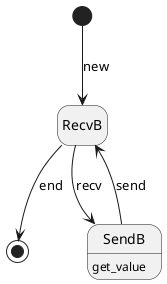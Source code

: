 @startuml
hide empty description
[*] --> RecvB : new
RecvB --> [*] : end
SendB --> RecvB : send
SendB : get_value
RecvB --> SendB : recv
@enduml
